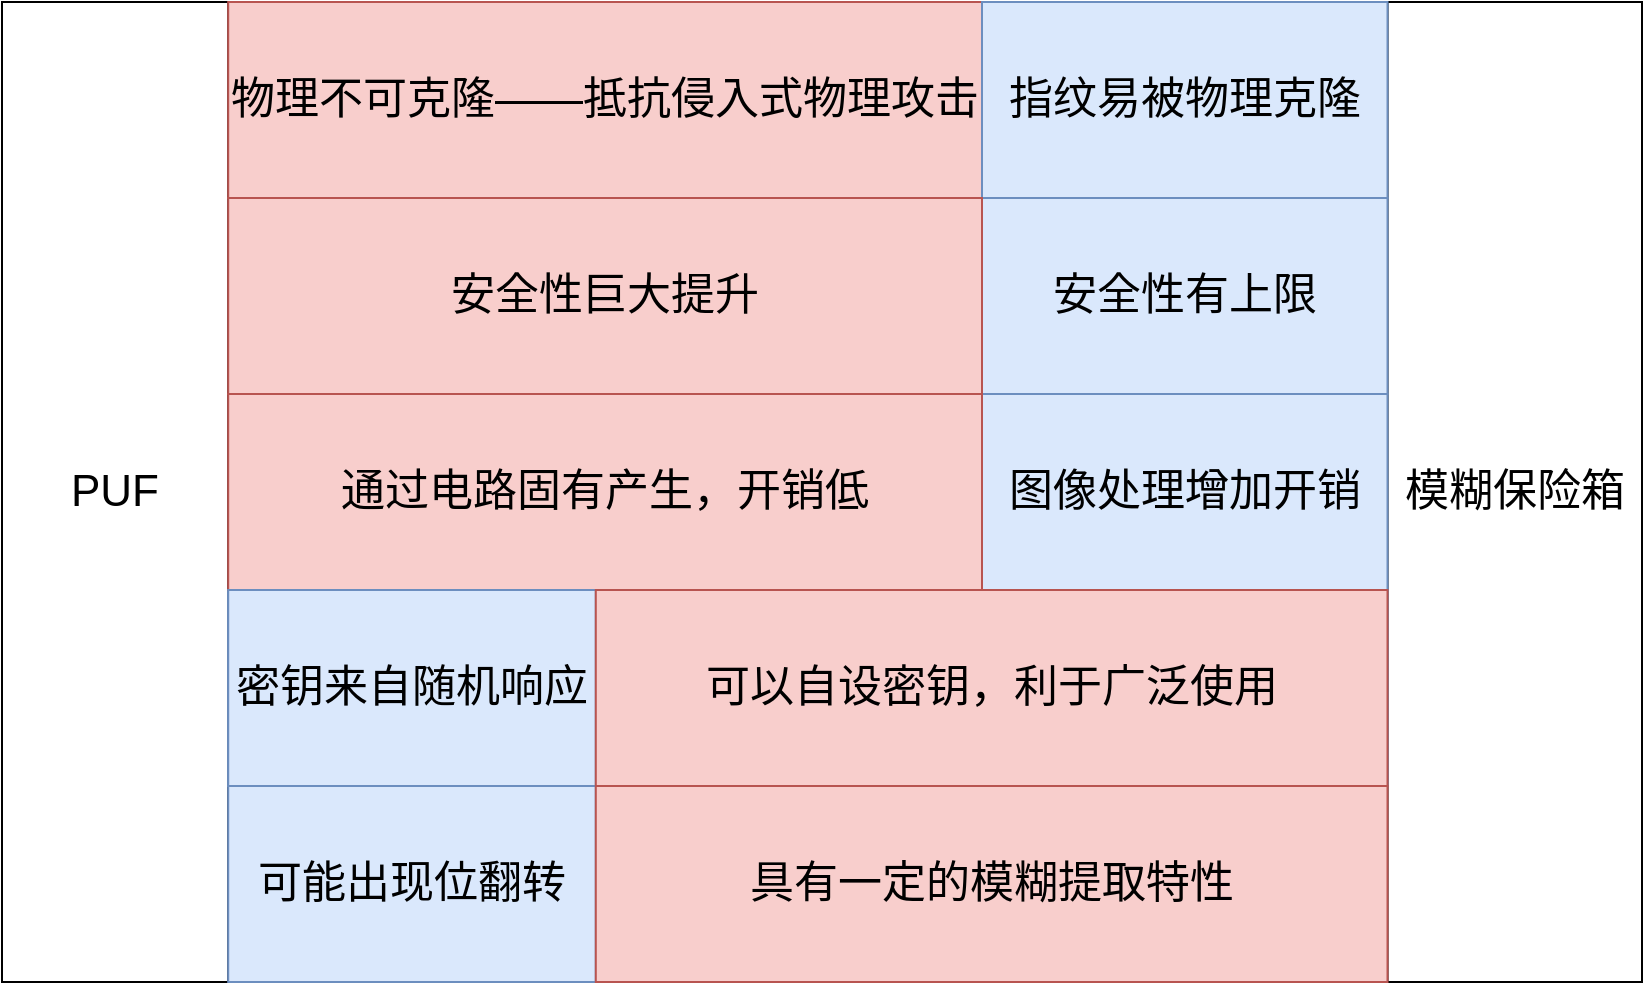 <mxfile version="20.5.3" type="github">
  <diagram id="jNQJjzbc73Ah8bror58Y" name="第 1 页">
    <mxGraphModel dx="1422" dy="754" grid="1" gridSize="10" guides="1" tooltips="1" connect="1" arrows="1" fold="1" page="1" pageScale="1" pageWidth="1169" pageHeight="827" math="0" shadow="0">
      <root>
        <mxCell id="0" />
        <mxCell id="1" parent="0" />
        <mxCell id="wPRj64X3zeDcSEMi4jUd-1" value="PUF" style="rounded=0;whiteSpace=wrap;html=1;fontSize=22;container=0;" parent="1" vertex="1">
          <mxGeometry x="110" y="130" width="113.103" height="490.0" as="geometry" />
        </mxCell>
        <mxCell id="wPRj64X3zeDcSEMi4jUd-2" value="模糊保险箱" style="rounded=0;whiteSpace=wrap;html=1;fontSize=22;container=0;" parent="1" vertex="1">
          <mxGeometry x="802.759" y="130" width="127.241" height="490.0" as="geometry" />
        </mxCell>
        <mxCell id="wPRj64X3zeDcSEMi4jUd-3" value="物理不可克隆——抵抗侵入式物理攻击" style="rounded=0;whiteSpace=wrap;html=1;fontSize=22;fillColor=#f8cecc;strokeColor=#b85450;container=0;" parent="1" vertex="1">
          <mxGeometry x="223.1" y="130" width="376.9" height="98" as="geometry" />
        </mxCell>
        <mxCell id="wPRj64X3zeDcSEMi4jUd-4" value="指纹易被物理克隆" style="rounded=0;whiteSpace=wrap;html=1;fontSize=22;fillColor=#dae8fc;strokeColor=#6c8ebf;container=0;" parent="1" vertex="1">
          <mxGeometry x="600" y="130" width="202.76" height="98" as="geometry" />
        </mxCell>
        <mxCell id="27-0YUae8-brwZVTihVv-8" value="" style="group;fontSize=22;fillColor=#dae8fc;strokeColor=#6c8ebf;container=0;" parent="1" vertex="1" connectable="0">
          <mxGeometry x="223.103" y="424" width="579.655" height="98.0" as="geometry" />
        </mxCell>
        <mxCell id="27-0YUae8-brwZVTihVv-10" value="安全性有上限" style="rounded=0;whiteSpace=wrap;html=1;fontSize=22;fillColor=#dae8fc;strokeColor=#6c8ebf;container=0;" parent="1" vertex="1">
          <mxGeometry x="600" y="228" width="202.76" height="98" as="geometry" />
        </mxCell>
        <mxCell id="27-0YUae8-brwZVTihVv-11" value="安全性巨大提升" style="rounded=0;whiteSpace=wrap;html=1;fontSize=22;fillColor=#f8cecc;strokeColor=#b85450;container=0;" parent="1" vertex="1">
          <mxGeometry x="223.1" y="228" width="376.9" height="98" as="geometry" />
        </mxCell>
        <mxCell id="M-TaUisUbrAOwJS-eMyD-1" value="可能出现位翻转" style="rounded=0;whiteSpace=wrap;html=1;fontSize=22;fillColor=#dae8fc;strokeColor=#6c8ebf;container=0;" parent="1" vertex="1">
          <mxGeometry x="223.103" y="522" width="183.793" height="98.0" as="geometry" />
        </mxCell>
        <mxCell id="M-TaUisUbrAOwJS-eMyD-2" value="具有一定的模糊提取特性" style="rounded=0;whiteSpace=wrap;html=1;fontSize=22;fillColor=#f8cecc;strokeColor=#b85450;container=0;" parent="1" vertex="1">
          <mxGeometry x="406.897" y="522" width="395.862" height="98.0" as="geometry" />
        </mxCell>
        <mxCell id="27-0YUae8-brwZVTihVv-6" value="图像处理增加开销" style="rounded=0;whiteSpace=wrap;html=1;fontSize=22;fillColor=#dae8fc;strokeColor=#6c8ebf;container=0;" parent="1" vertex="1">
          <mxGeometry x="600" y="326" width="202.76" height="98" as="geometry" />
        </mxCell>
        <mxCell id="27-0YUae8-brwZVTihVv-7" value="通过电路固有产生，开销低" style="rounded=0;whiteSpace=wrap;html=1;fontSize=22;fillColor=#f8cecc;strokeColor=#b85450;container=0;" parent="1" vertex="1">
          <mxGeometry x="223.1" y="326" width="376.9" height="98" as="geometry" />
        </mxCell>
        <mxCell id="27-0YUae8-brwZVTihVv-4" value="密钥来自随机响应" style="rounded=0;whiteSpace=wrap;html=1;fontSize=22;fillColor=#dae8fc;strokeColor=#6c8ebf;container=0;" parent="1" vertex="1">
          <mxGeometry x="223.103" y="424" width="183.793" height="98.0" as="geometry" />
        </mxCell>
        <mxCell id="27-0YUae8-brwZVTihVv-5" value="可以自设密钥，利于广泛使用" style="rounded=0;whiteSpace=wrap;html=1;fontSize=22;fillColor=#f8cecc;strokeColor=#b85450;container=0;" parent="1" vertex="1">
          <mxGeometry x="406.897" y="424" width="395.862" height="98.0" as="geometry" />
        </mxCell>
      </root>
    </mxGraphModel>
  </diagram>
</mxfile>

